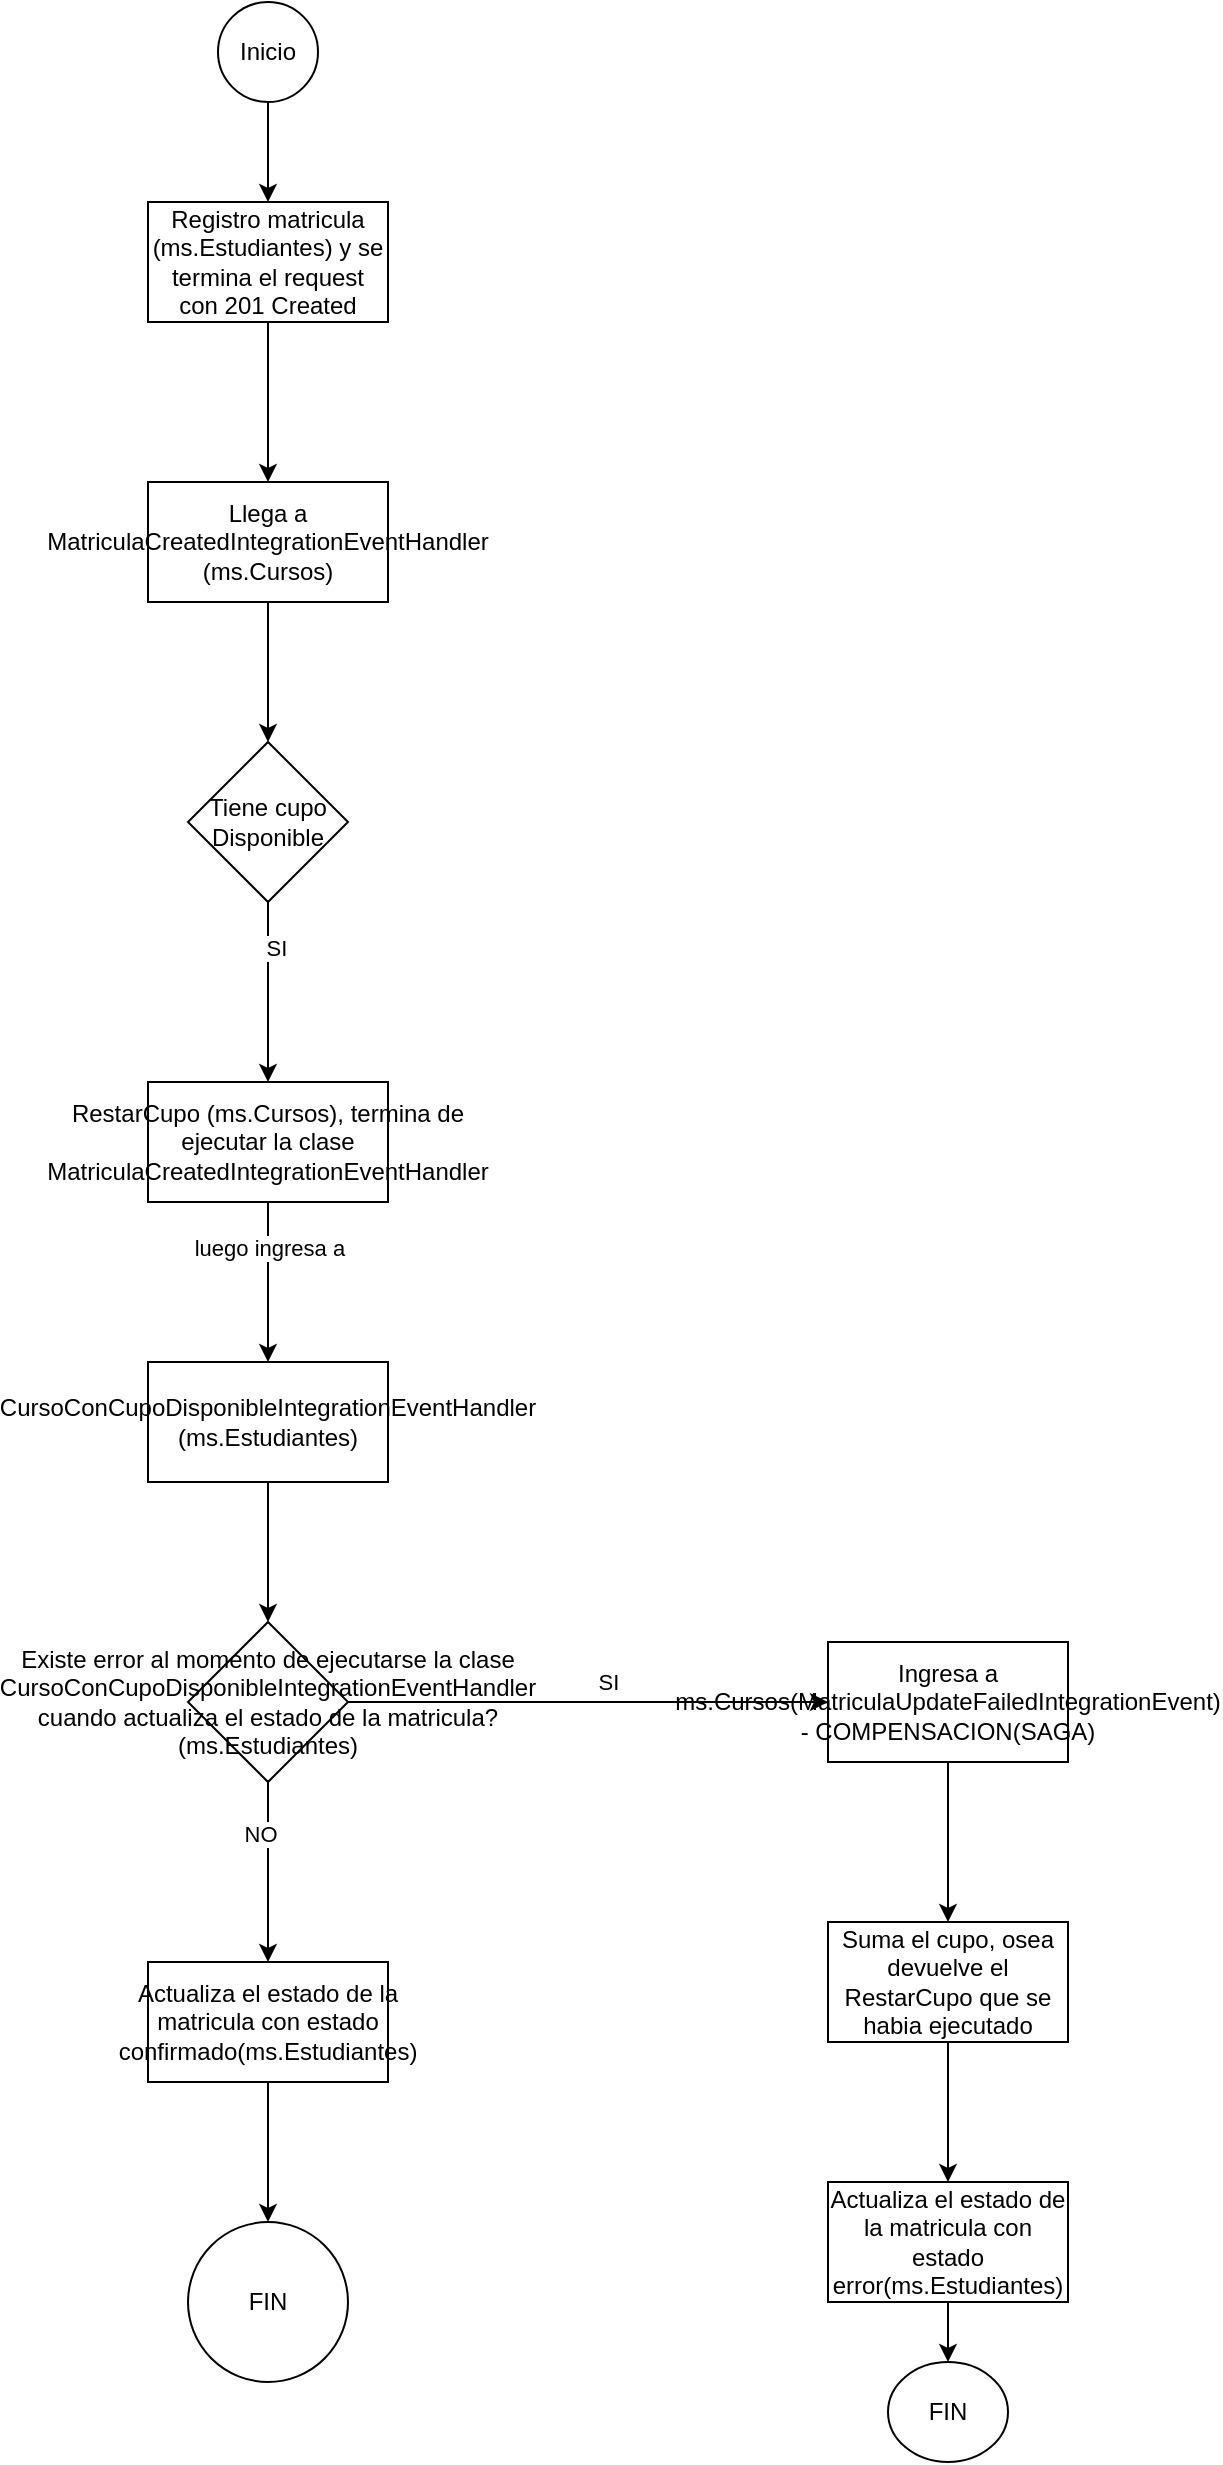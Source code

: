 <mxfile version="26.2.14">
  <diagram name="Page-1" id="mcjl2pPAwJM2Id3NjYbR">
    <mxGraphModel dx="2463" dy="927" grid="1" gridSize="10" guides="1" tooltips="1" connect="1" arrows="1" fold="1" page="1" pageScale="1" pageWidth="850" pageHeight="1100" math="0" shadow="0">
      <root>
        <mxCell id="0" />
        <mxCell id="1" parent="0" />
        <mxCell id="GNbimTHd53yO083XO9GB-3" value="" style="edgeStyle=orthogonalEdgeStyle;rounded=0;orthogonalLoop=1;jettySize=auto;html=1;" edge="1" parent="1" source="GNbimTHd53yO083XO9GB-1" target="GNbimTHd53yO083XO9GB-2">
          <mxGeometry relative="1" as="geometry" />
        </mxCell>
        <mxCell id="GNbimTHd53yO083XO9GB-1" value="Inicio" style="ellipse;whiteSpace=wrap;html=1;" vertex="1" parent="1">
          <mxGeometry x="-715" y="30" width="50" height="50" as="geometry" />
        </mxCell>
        <mxCell id="GNbimTHd53yO083XO9GB-5" value="" style="edgeStyle=orthogonalEdgeStyle;rounded=0;orthogonalLoop=1;jettySize=auto;html=1;" edge="1" parent="1" source="GNbimTHd53yO083XO9GB-2" target="GNbimTHd53yO083XO9GB-4">
          <mxGeometry relative="1" as="geometry" />
        </mxCell>
        <mxCell id="GNbimTHd53yO083XO9GB-2" value="Registro matricula (ms.Estudiantes) y se termina el request con 201 Created" style="whiteSpace=wrap;html=1;" vertex="1" parent="1">
          <mxGeometry x="-750" y="130" width="120" height="60" as="geometry" />
        </mxCell>
        <mxCell id="GNbimTHd53yO083XO9GB-7" value="" style="edgeStyle=orthogonalEdgeStyle;rounded=0;orthogonalLoop=1;jettySize=auto;html=1;" edge="1" parent="1" source="GNbimTHd53yO083XO9GB-4" target="GNbimTHd53yO083XO9GB-6">
          <mxGeometry relative="1" as="geometry" />
        </mxCell>
        <mxCell id="GNbimTHd53yO083XO9GB-4" value="Llega a MatriculaCreatedIntegrationEventHandler (ms.Cursos)" style="whiteSpace=wrap;html=1;" vertex="1" parent="1">
          <mxGeometry x="-750" y="270" width="120" height="60" as="geometry" />
        </mxCell>
        <mxCell id="GNbimTHd53yO083XO9GB-9" value="" style="edgeStyle=orthogonalEdgeStyle;rounded=0;orthogonalLoop=1;jettySize=auto;html=1;" edge="1" parent="1" source="GNbimTHd53yO083XO9GB-6" target="GNbimTHd53yO083XO9GB-8">
          <mxGeometry relative="1" as="geometry" />
        </mxCell>
        <mxCell id="GNbimTHd53yO083XO9GB-10" value="SI" style="edgeLabel;html=1;align=center;verticalAlign=middle;resizable=0;points=[];" vertex="1" connectable="0" parent="GNbimTHd53yO083XO9GB-9">
          <mxGeometry x="-0.489" y="4" relative="1" as="geometry">
            <mxPoint as="offset" />
          </mxGeometry>
        </mxCell>
        <mxCell id="GNbimTHd53yO083XO9GB-6" value="Tiene cupo Disponible" style="rhombus;whiteSpace=wrap;html=1;" vertex="1" parent="1">
          <mxGeometry x="-730" y="400" width="80" height="80" as="geometry" />
        </mxCell>
        <mxCell id="GNbimTHd53yO083XO9GB-12" value="" style="edgeStyle=orthogonalEdgeStyle;rounded=0;orthogonalLoop=1;jettySize=auto;html=1;" edge="1" parent="1" source="GNbimTHd53yO083XO9GB-8" target="GNbimTHd53yO083XO9GB-11">
          <mxGeometry relative="1" as="geometry" />
        </mxCell>
        <mxCell id="GNbimTHd53yO083XO9GB-13" value="luego ingresa a&amp;nbsp;" style="edgeLabel;html=1;align=center;verticalAlign=middle;resizable=0;points=[];" vertex="1" connectable="0" parent="GNbimTHd53yO083XO9GB-12">
          <mxGeometry x="-0.396" y="2" relative="1" as="geometry">
            <mxPoint y="-1" as="offset" />
          </mxGeometry>
        </mxCell>
        <mxCell id="GNbimTHd53yO083XO9GB-8" value="RestarCupo (ms.Cursos), termina de ejecutar la clase MatriculaCreatedIntegrationEventHandler" style="whiteSpace=wrap;html=1;" vertex="1" parent="1">
          <mxGeometry x="-750" y="570" width="120" height="60" as="geometry" />
        </mxCell>
        <mxCell id="GNbimTHd53yO083XO9GB-15" value="" style="edgeStyle=orthogonalEdgeStyle;rounded=0;orthogonalLoop=1;jettySize=auto;html=1;" edge="1" parent="1" source="GNbimTHd53yO083XO9GB-11" target="GNbimTHd53yO083XO9GB-14">
          <mxGeometry relative="1" as="geometry" />
        </mxCell>
        <mxCell id="GNbimTHd53yO083XO9GB-11" value="CursoConCupoDisponibleIntegrationEventHandler&lt;div&gt;(ms.Estudiantes)&lt;/div&gt;" style="whiteSpace=wrap;html=1;" vertex="1" parent="1">
          <mxGeometry x="-750" y="710" width="120" height="60" as="geometry" />
        </mxCell>
        <mxCell id="GNbimTHd53yO083XO9GB-17" value="" style="edgeStyle=orthogonalEdgeStyle;rounded=0;orthogonalLoop=1;jettySize=auto;html=1;" edge="1" parent="1" source="GNbimTHd53yO083XO9GB-14" target="GNbimTHd53yO083XO9GB-16">
          <mxGeometry relative="1" as="geometry" />
        </mxCell>
        <mxCell id="GNbimTHd53yO083XO9GB-18" value="NO" style="edgeLabel;html=1;align=center;verticalAlign=middle;resizable=0;points=[];" vertex="1" connectable="0" parent="GNbimTHd53yO083XO9GB-17">
          <mxGeometry x="-0.423" y="-4" relative="1" as="geometry">
            <mxPoint as="offset" />
          </mxGeometry>
        </mxCell>
        <mxCell id="GNbimTHd53yO083XO9GB-22" value="" style="edgeStyle=orthogonalEdgeStyle;rounded=0;orthogonalLoop=1;jettySize=auto;html=1;" edge="1" parent="1" source="GNbimTHd53yO083XO9GB-14" target="GNbimTHd53yO083XO9GB-21">
          <mxGeometry relative="1" as="geometry" />
        </mxCell>
        <mxCell id="GNbimTHd53yO083XO9GB-23" value="SI" style="edgeLabel;html=1;align=center;verticalAlign=middle;resizable=0;points=[];" vertex="1" connectable="0" parent="GNbimTHd53yO083XO9GB-22">
          <mxGeometry x="0.497" y="3" relative="1" as="geometry">
            <mxPoint x="-50" y="-7" as="offset" />
          </mxGeometry>
        </mxCell>
        <mxCell id="GNbimTHd53yO083XO9GB-14" value="Existe error al momento de ejecutarse la clase CursoConCupoDisponibleIntegrationEventHandler&lt;div&gt;cuando actualiza el estado de la matricula?(ms.Estudiantes)&lt;/div&gt;" style="rhombus;whiteSpace=wrap;html=1;" vertex="1" parent="1">
          <mxGeometry x="-730" y="840" width="80" height="80" as="geometry" />
        </mxCell>
        <mxCell id="GNbimTHd53yO083XO9GB-20" value="" style="edgeStyle=orthogonalEdgeStyle;rounded=0;orthogonalLoop=1;jettySize=auto;html=1;" edge="1" parent="1" source="GNbimTHd53yO083XO9GB-16" target="GNbimTHd53yO083XO9GB-19">
          <mxGeometry relative="1" as="geometry" />
        </mxCell>
        <mxCell id="GNbimTHd53yO083XO9GB-16" value="Actualiza el estado de la matricula con estado confirmado(ms.Estudiantes)" style="whiteSpace=wrap;html=1;" vertex="1" parent="1">
          <mxGeometry x="-750" y="1010" width="120" height="60" as="geometry" />
        </mxCell>
        <mxCell id="GNbimTHd53yO083XO9GB-19" value="FIN" style="ellipse;whiteSpace=wrap;html=1;" vertex="1" parent="1">
          <mxGeometry x="-730" y="1140" width="80" height="80" as="geometry" />
        </mxCell>
        <mxCell id="GNbimTHd53yO083XO9GB-25" value="" style="edgeStyle=orthogonalEdgeStyle;rounded=0;orthogonalLoop=1;jettySize=auto;html=1;" edge="1" parent="1" source="GNbimTHd53yO083XO9GB-21" target="GNbimTHd53yO083XO9GB-24">
          <mxGeometry relative="1" as="geometry" />
        </mxCell>
        <mxCell id="GNbimTHd53yO083XO9GB-21" value="Ingresa a ms.Cursos(MatriculaUpdateFailedIntegrationEvent) - COMPENSACION(SAGA)" style="whiteSpace=wrap;html=1;" vertex="1" parent="1">
          <mxGeometry x="-410" y="850" width="120" height="60" as="geometry" />
        </mxCell>
        <mxCell id="GNbimTHd53yO083XO9GB-27" value="" style="edgeStyle=orthogonalEdgeStyle;rounded=0;orthogonalLoop=1;jettySize=auto;html=1;" edge="1" parent="1" source="GNbimTHd53yO083XO9GB-24" target="GNbimTHd53yO083XO9GB-26">
          <mxGeometry relative="1" as="geometry" />
        </mxCell>
        <mxCell id="GNbimTHd53yO083XO9GB-24" value="Suma el cupo, osea devuelve el RestarCupo que se habia ejecutado" style="whiteSpace=wrap;html=1;" vertex="1" parent="1">
          <mxGeometry x="-410" y="990" width="120" height="60" as="geometry" />
        </mxCell>
        <mxCell id="GNbimTHd53yO083XO9GB-30" value="" style="edgeStyle=orthogonalEdgeStyle;rounded=0;orthogonalLoop=1;jettySize=auto;html=1;" edge="1" parent="1" source="GNbimTHd53yO083XO9GB-26" target="GNbimTHd53yO083XO9GB-29">
          <mxGeometry relative="1" as="geometry" />
        </mxCell>
        <mxCell id="GNbimTHd53yO083XO9GB-26" value="Actualiza el estado de la matricula con estado error(ms.Estudiantes)" style="whiteSpace=wrap;html=1;" vertex="1" parent="1">
          <mxGeometry x="-410" y="1120" width="120" height="60" as="geometry" />
        </mxCell>
        <mxCell id="GNbimTHd53yO083XO9GB-29" value="FIN" style="ellipse;whiteSpace=wrap;html=1;" vertex="1" parent="1">
          <mxGeometry x="-380" y="1210" width="60" height="50" as="geometry" />
        </mxCell>
      </root>
    </mxGraphModel>
  </diagram>
</mxfile>
